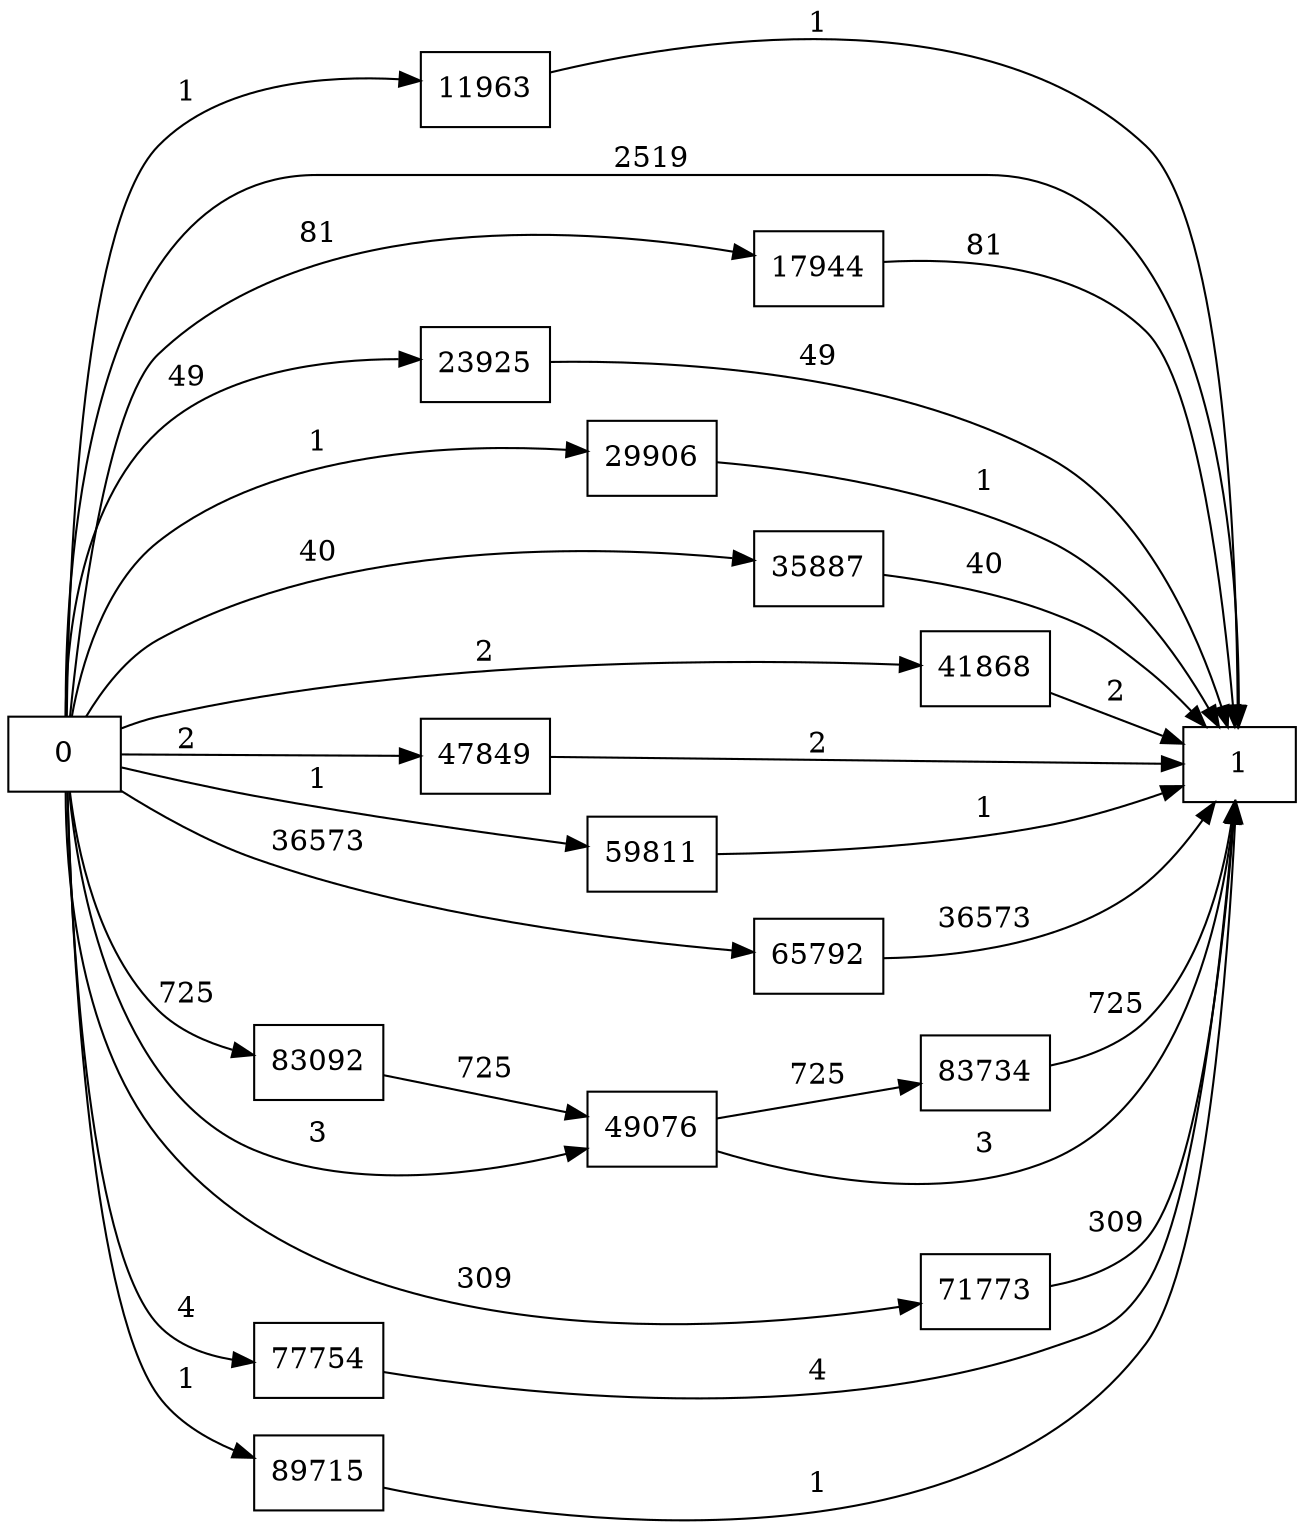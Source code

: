 digraph {
	graph [rankdir=LR]
	node [shape=rectangle]
	11963 -> 1 [label=1]
	17944 -> 1 [label=81]
	23925 -> 1 [label=49]
	29906 -> 1 [label=1]
	35887 -> 1 [label=40]
	41868 -> 1 [label=2]
	47849 -> 1 [label=2]
	49076 -> 1 [label=3]
	49076 -> 83734 [label=725]
	59811 -> 1 [label=1]
	65792 -> 1 [label=36573]
	71773 -> 1 [label=309]
	77754 -> 1 [label=4]
	83092 -> 49076 [label=725]
	83734 -> 1 [label=725]
	89715 -> 1 [label=1]
	0 -> 1 [label=2519]
	0 -> 11963 [label=1]
	0 -> 17944 [label=81]
	0 -> 23925 [label=49]
	0 -> 29906 [label=1]
	0 -> 35887 [label=40]
	0 -> 41868 [label=2]
	0 -> 47849 [label=2]
	0 -> 49076 [label=3]
	0 -> 59811 [label=1]
	0 -> 65792 [label=36573]
	0 -> 71773 [label=309]
	0 -> 77754 [label=4]
	0 -> 83092 [label=725]
	0 -> 89715 [label=1]
}
